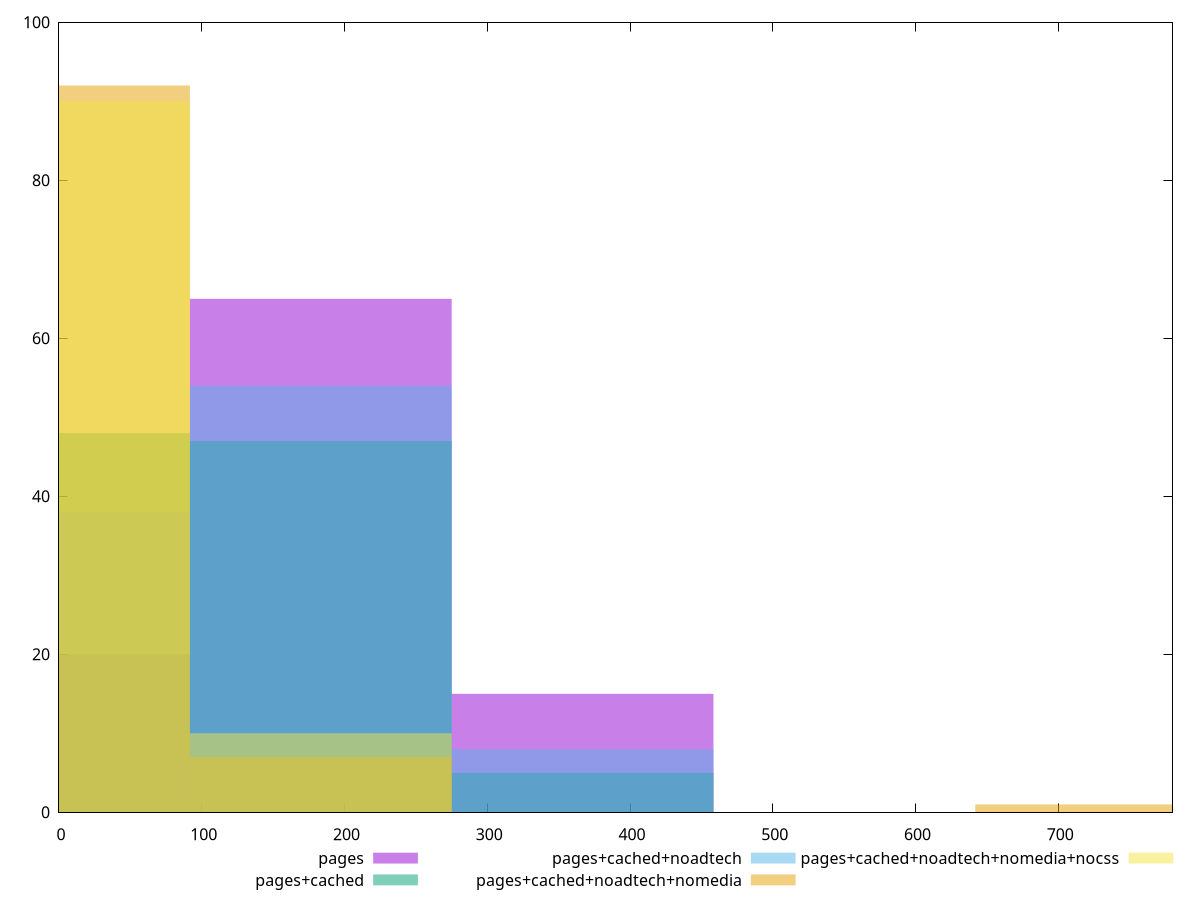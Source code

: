 reset

$pages <<EOF
366.75792528533253 15
183.37896264266627 65
0 20
EOF

$pagesCached <<EOF
183.37896264266627 47
366.75792528533253 5
0 48
EOF

$pagesCachedNoadtech <<EOF
366.75792528533253 8
0 38
183.37896264266627 54
EOF

$pagesCachedNoadtechNomedia <<EOF
733.5158505706651 1
0 92
183.37896264266627 7
EOF

$pagesCachedNoadtechNomediaNocss <<EOF
0 90
183.37896264266627 10
EOF

set key outside below
set boxwidth 183.37896264266627
set xrange [0:780]
set yrange [0:100]
set trange [0:100]
set style fill transparent solid 0.5 noborder
set terminal svg size 640, 530 enhanced background rgb 'white'
set output "report_00019_2021-02-10T18-14-37.922Z//uses-http2/comparison/histogram/all_raw.svg"

plot $pages title "pages" with boxes, \
     $pagesCached title "pages+cached" with boxes, \
     $pagesCachedNoadtech title "pages+cached+noadtech" with boxes, \
     $pagesCachedNoadtechNomedia title "pages+cached+noadtech+nomedia" with boxes, \
     $pagesCachedNoadtechNomediaNocss title "pages+cached+noadtech+nomedia+nocss" with boxes

reset
